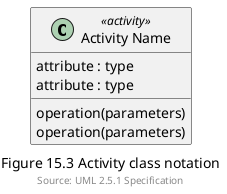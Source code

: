 @startuml
class "Activity Name" <<activity>> {
attribute : type
attribute : type
operation(parameters)
operation(parameters)
}
caption Figure 15.3 Activity class notation
footer Source: UML 2.5.1 Specification
@enduml
